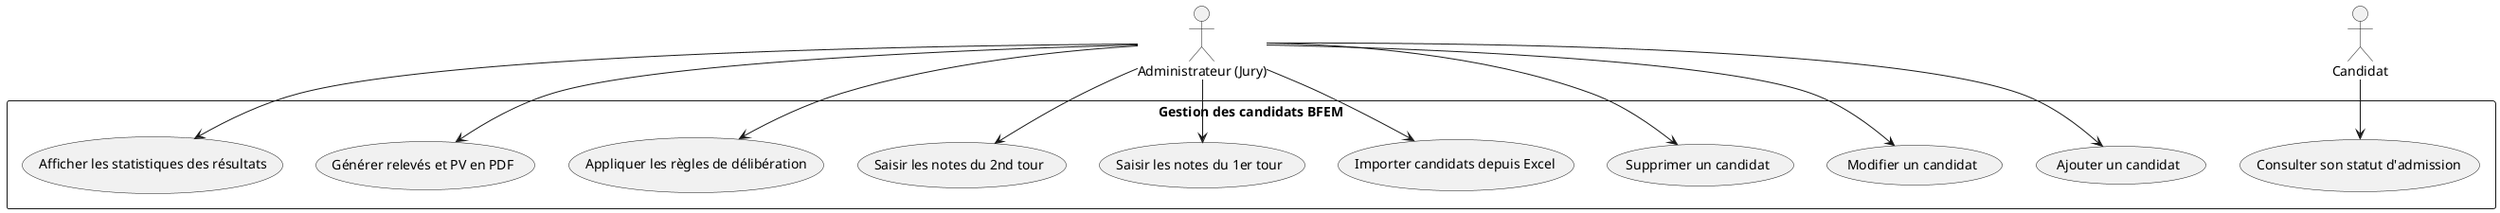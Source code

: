 @startuml
actor "Administrateur (Jury)" as Admin
actor "Candidat" as Candidat

rectangle "Gestion des candidats BFEM" {
    usecase "Ajouter un candidat" as UC1
    usecase "Modifier un candidat" as UC2
    usecase "Supprimer un candidat" as UC3
    usecase "Importer candidats depuis Excel" as UC4
    usecase "Saisir les notes du 1er tour" as UC5
    usecase "Saisir les notes du 2nd tour" as UC6
    usecase "Appliquer les règles de délibération" as UC7
    usecase "Générer relevés et PV en PDF" as UC8
    usecase "Afficher les statistiques des résultats" as UC9
    usecase "Consulter son statut d'admission" as UC10
}

Admin --> UC1
Admin --> UC2
Admin --> UC3
Admin --> UC4
Admin --> UC5
Admin --> UC6
Admin --> UC7
Admin --> UC8
Admin --> UC9

Candidat --> UC10

@enduml
